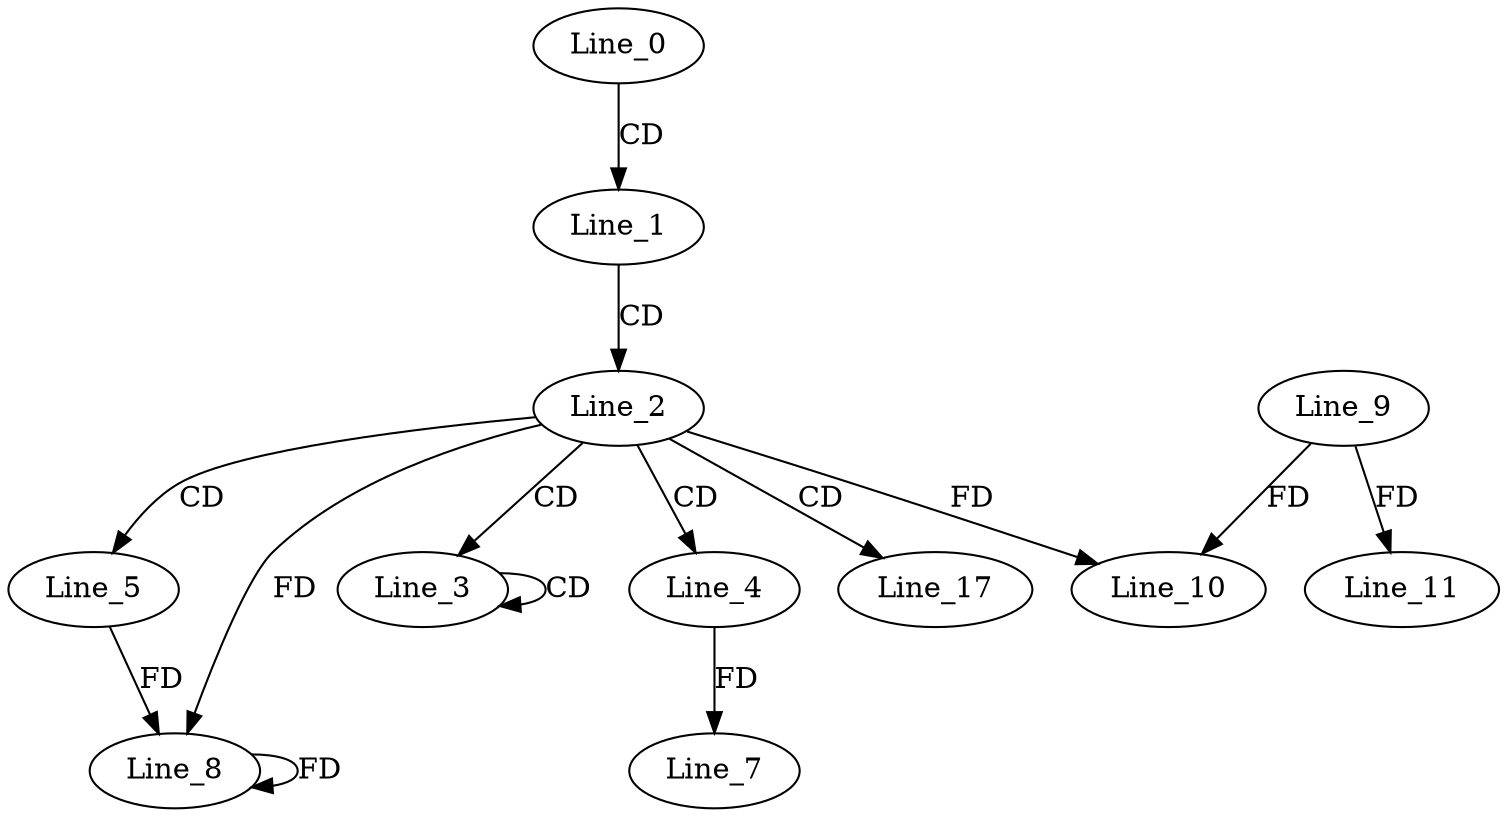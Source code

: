 digraph G {
  Line_0;
  Line_1;
  Line_2;
  Line_3;
  Line_3;
  Line_3;
  Line_4;
  Line_5;
  Line_7;
  Line_8;
  Line_8;
  Line_9;
  Line_10;
  Line_10;
  Line_11;
  Line_17;
  Line_0 -> Line_1 [ label="CD" ];
  Line_1 -> Line_2 [ label="CD" ];
  Line_2 -> Line_3 [ label="CD" ];
  Line_3 -> Line_3 [ label="CD" ];
  Line_2 -> Line_4 [ label="CD" ];
  Line_2 -> Line_5 [ label="CD" ];
  Line_4 -> Line_7 [ label="FD" ];
  Line_5 -> Line_8 [ label="FD" ];
  Line_8 -> Line_8 [ label="FD" ];
  Line_2 -> Line_8 [ label="FD" ];
  Line_9 -> Line_10 [ label="FD" ];
  Line_2 -> Line_10 [ label="FD" ];
  Line_9 -> Line_11 [ label="FD" ];
  Line_2 -> Line_17 [ label="CD" ];
}
